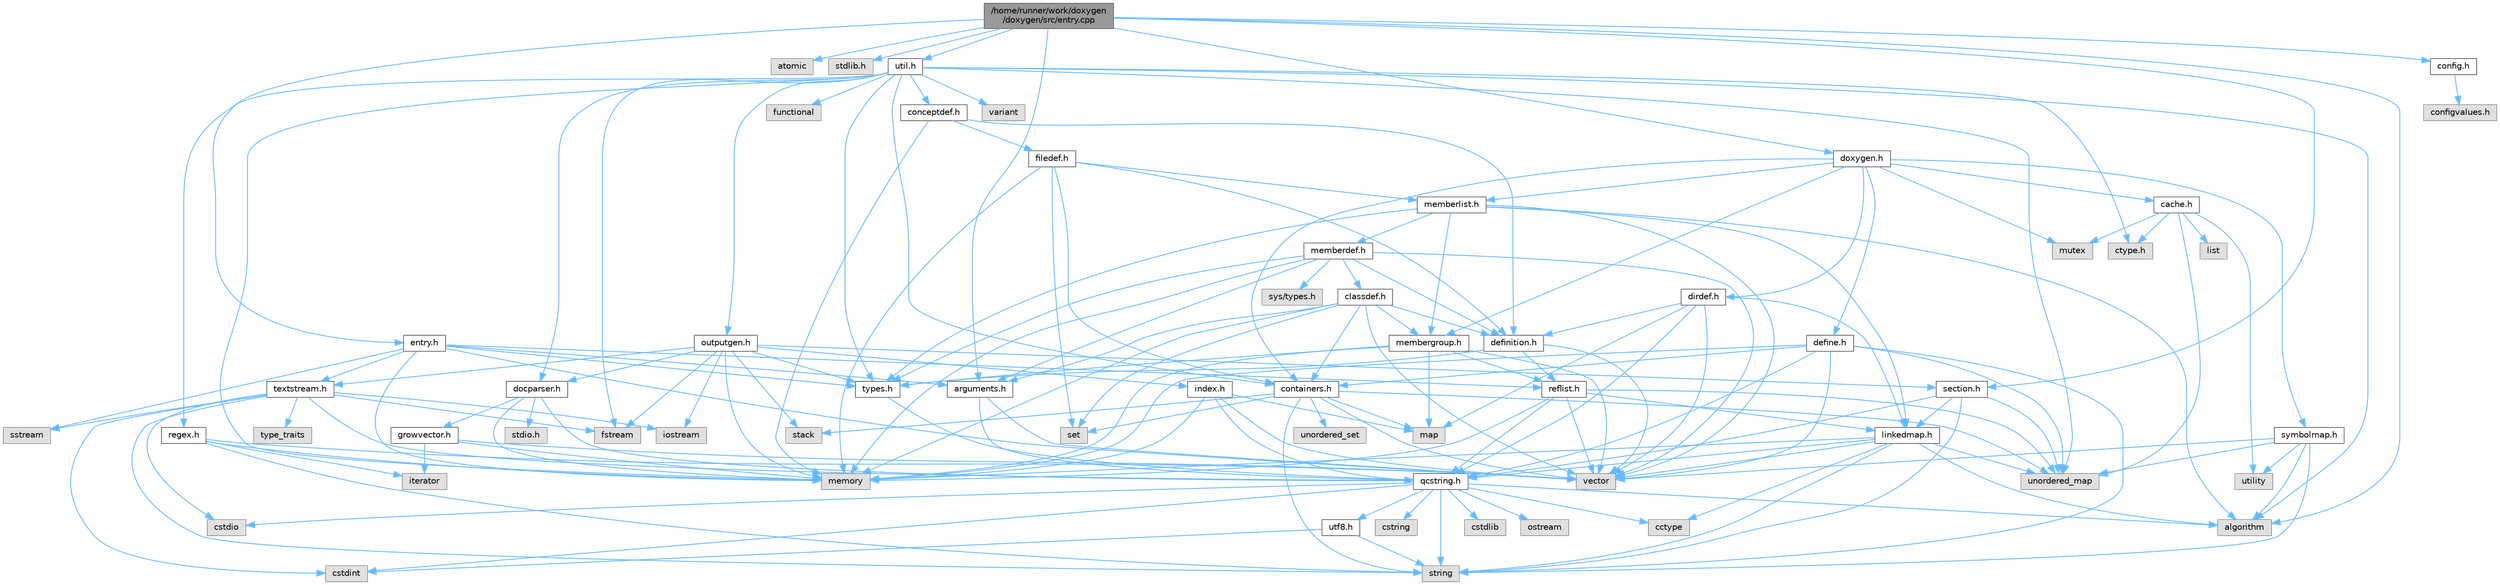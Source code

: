 digraph "/home/runner/work/doxygen/doxygen/src/entry.cpp"
{
 // INTERACTIVE_SVG=YES
 // LATEX_PDF_SIZE
  bgcolor="transparent";
  edge [fontname=Helvetica,fontsize=10,labelfontname=Helvetica,labelfontsize=10];
  node [fontname=Helvetica,fontsize=10,shape=box,height=0.2,width=0.4];
  Node1 [id="Node000001",label="/home/runner/work/doxygen\l/doxygen/src/entry.cpp",height=0.2,width=0.4,color="gray40", fillcolor="grey60", style="filled", fontcolor="black"];
  Node1 -> Node2 [id="edge1_Node000001_Node000002",color="steelblue1",style="solid"];
  Node2 [id="Node000002",label="algorithm",height=0.2,width=0.4,color="grey60", fillcolor="#E0E0E0", style="filled"];
  Node1 -> Node3 [id="edge2_Node000001_Node000003",color="steelblue1",style="solid"];
  Node3 [id="Node000003",label="atomic",height=0.2,width=0.4,color="grey60", fillcolor="#E0E0E0", style="filled"];
  Node1 -> Node4 [id="edge3_Node000001_Node000004",color="steelblue1",style="solid"];
  Node4 [id="Node000004",label="stdlib.h",height=0.2,width=0.4,color="grey60", fillcolor="#E0E0E0", style="filled"];
  Node1 -> Node5 [id="edge4_Node000001_Node000005",color="steelblue1",style="solid"];
  Node5 [id="Node000005",label="entry.h",height=0.2,width=0.4,color="grey40", fillcolor="white", style="filled",URL="$d1/dc6/entry_8h.html",tooltip=" "];
  Node5 -> Node6 [id="edge5_Node000005_Node000006",color="steelblue1",style="solid"];
  Node6 [id="Node000006",label="vector",height=0.2,width=0.4,color="grey60", fillcolor="#E0E0E0", style="filled"];
  Node5 -> Node7 [id="edge6_Node000005_Node000007",color="steelblue1",style="solid"];
  Node7 [id="Node000007",label="memory",height=0.2,width=0.4,color="grey60", fillcolor="#E0E0E0", style="filled"];
  Node5 -> Node8 [id="edge7_Node000005_Node000008",color="steelblue1",style="solid"];
  Node8 [id="Node000008",label="sstream",height=0.2,width=0.4,color="grey60", fillcolor="#E0E0E0", style="filled"];
  Node5 -> Node9 [id="edge8_Node000005_Node000009",color="steelblue1",style="solid"];
  Node9 [id="Node000009",label="types.h",height=0.2,width=0.4,color="grey40", fillcolor="white", style="filled",URL="$d9/d49/types_8h.html",tooltip="This file contains a number of basic enums and types."];
  Node9 -> Node10 [id="edge9_Node000009_Node000010",color="steelblue1",style="solid"];
  Node10 [id="Node000010",label="qcstring.h",height=0.2,width=0.4,color="grey40", fillcolor="white", style="filled",URL="$d7/d5c/qcstring_8h.html",tooltip=" "];
  Node10 -> Node11 [id="edge10_Node000010_Node000011",color="steelblue1",style="solid"];
  Node11 [id="Node000011",label="string",height=0.2,width=0.4,color="grey60", fillcolor="#E0E0E0", style="filled"];
  Node10 -> Node2 [id="edge11_Node000010_Node000002",color="steelblue1",style="solid"];
  Node10 -> Node12 [id="edge12_Node000010_Node000012",color="steelblue1",style="solid"];
  Node12 [id="Node000012",label="cctype",height=0.2,width=0.4,color="grey60", fillcolor="#E0E0E0", style="filled"];
  Node10 -> Node13 [id="edge13_Node000010_Node000013",color="steelblue1",style="solid"];
  Node13 [id="Node000013",label="cstring",height=0.2,width=0.4,color="grey60", fillcolor="#E0E0E0", style="filled"];
  Node10 -> Node14 [id="edge14_Node000010_Node000014",color="steelblue1",style="solid"];
  Node14 [id="Node000014",label="cstdio",height=0.2,width=0.4,color="grey60", fillcolor="#E0E0E0", style="filled"];
  Node10 -> Node15 [id="edge15_Node000010_Node000015",color="steelblue1",style="solid"];
  Node15 [id="Node000015",label="cstdlib",height=0.2,width=0.4,color="grey60", fillcolor="#E0E0E0", style="filled"];
  Node10 -> Node16 [id="edge16_Node000010_Node000016",color="steelblue1",style="solid"];
  Node16 [id="Node000016",label="cstdint",height=0.2,width=0.4,color="grey60", fillcolor="#E0E0E0", style="filled"];
  Node10 -> Node17 [id="edge17_Node000010_Node000017",color="steelblue1",style="solid"];
  Node17 [id="Node000017",label="ostream",height=0.2,width=0.4,color="grey60", fillcolor="#E0E0E0", style="filled"];
  Node10 -> Node18 [id="edge18_Node000010_Node000018",color="steelblue1",style="solid"];
  Node18 [id="Node000018",label="utf8.h",height=0.2,width=0.4,color="grey40", fillcolor="white", style="filled",URL="$db/d7c/utf8_8h.html",tooltip="Various UTF8 related helper functions."];
  Node18 -> Node16 [id="edge19_Node000018_Node000016",color="steelblue1",style="solid"];
  Node18 -> Node11 [id="edge20_Node000018_Node000011",color="steelblue1",style="solid"];
  Node5 -> Node19 [id="edge21_Node000005_Node000019",color="steelblue1",style="solid"];
  Node19 [id="Node000019",label="arguments.h",height=0.2,width=0.4,color="grey40", fillcolor="white", style="filled",URL="$df/d9b/arguments_8h.html",tooltip=" "];
  Node19 -> Node6 [id="edge22_Node000019_Node000006",color="steelblue1",style="solid"];
  Node19 -> Node10 [id="edge23_Node000019_Node000010",color="steelblue1",style="solid"];
  Node5 -> Node20 [id="edge24_Node000005_Node000020",color="steelblue1",style="solid"];
  Node20 [id="Node000020",label="reflist.h",height=0.2,width=0.4,color="grey40", fillcolor="white", style="filled",URL="$d1/d02/reflist_8h.html",tooltip=" "];
  Node20 -> Node6 [id="edge25_Node000020_Node000006",color="steelblue1",style="solid"];
  Node20 -> Node21 [id="edge26_Node000020_Node000021",color="steelblue1",style="solid"];
  Node21 [id="Node000021",label="unordered_map",height=0.2,width=0.4,color="grey60", fillcolor="#E0E0E0", style="filled"];
  Node20 -> Node7 [id="edge27_Node000020_Node000007",color="steelblue1",style="solid"];
  Node20 -> Node10 [id="edge28_Node000020_Node000010",color="steelblue1",style="solid"];
  Node20 -> Node22 [id="edge29_Node000020_Node000022",color="steelblue1",style="solid"];
  Node22 [id="Node000022",label="linkedmap.h",height=0.2,width=0.4,color="grey40", fillcolor="white", style="filled",URL="$da/de1/linkedmap_8h.html",tooltip=" "];
  Node22 -> Node21 [id="edge30_Node000022_Node000021",color="steelblue1",style="solid"];
  Node22 -> Node6 [id="edge31_Node000022_Node000006",color="steelblue1",style="solid"];
  Node22 -> Node7 [id="edge32_Node000022_Node000007",color="steelblue1",style="solid"];
  Node22 -> Node11 [id="edge33_Node000022_Node000011",color="steelblue1",style="solid"];
  Node22 -> Node2 [id="edge34_Node000022_Node000002",color="steelblue1",style="solid"];
  Node22 -> Node12 [id="edge35_Node000022_Node000012",color="steelblue1",style="solid"];
  Node22 -> Node10 [id="edge36_Node000022_Node000010",color="steelblue1",style="solid"];
  Node5 -> Node23 [id="edge37_Node000005_Node000023",color="steelblue1",style="solid"];
  Node23 [id="Node000023",label="textstream.h",height=0.2,width=0.4,color="grey40", fillcolor="white", style="filled",URL="$d4/d7d/textstream_8h.html",tooltip=" "];
  Node23 -> Node11 [id="edge38_Node000023_Node000011",color="steelblue1",style="solid"];
  Node23 -> Node24 [id="edge39_Node000023_Node000024",color="steelblue1",style="solid"];
  Node24 [id="Node000024",label="iostream",height=0.2,width=0.4,color="grey60", fillcolor="#E0E0E0", style="filled"];
  Node23 -> Node8 [id="edge40_Node000023_Node000008",color="steelblue1",style="solid"];
  Node23 -> Node16 [id="edge41_Node000023_Node000016",color="steelblue1",style="solid"];
  Node23 -> Node14 [id="edge42_Node000023_Node000014",color="steelblue1",style="solid"];
  Node23 -> Node25 [id="edge43_Node000023_Node000025",color="steelblue1",style="solid"];
  Node25 [id="Node000025",label="fstream",height=0.2,width=0.4,color="grey60", fillcolor="#E0E0E0", style="filled"];
  Node23 -> Node26 [id="edge44_Node000023_Node000026",color="steelblue1",style="solid"];
  Node26 [id="Node000026",label="type_traits",height=0.2,width=0.4,color="grey60", fillcolor="#E0E0E0", style="filled"];
  Node23 -> Node10 [id="edge45_Node000023_Node000010",color="steelblue1",style="solid"];
  Node1 -> Node27 [id="edge46_Node000001_Node000027",color="steelblue1",style="solid"];
  Node27 [id="Node000027",label="util.h",height=0.2,width=0.4,color="grey40", fillcolor="white", style="filled",URL="$d8/d3c/util_8h.html",tooltip="A bunch of utility functions."];
  Node27 -> Node7 [id="edge47_Node000027_Node000007",color="steelblue1",style="solid"];
  Node27 -> Node21 [id="edge48_Node000027_Node000021",color="steelblue1",style="solid"];
  Node27 -> Node2 [id="edge49_Node000027_Node000002",color="steelblue1",style="solid"];
  Node27 -> Node28 [id="edge50_Node000027_Node000028",color="steelblue1",style="solid"];
  Node28 [id="Node000028",label="functional",height=0.2,width=0.4,color="grey60", fillcolor="#E0E0E0", style="filled"];
  Node27 -> Node25 [id="edge51_Node000027_Node000025",color="steelblue1",style="solid"];
  Node27 -> Node29 [id="edge52_Node000027_Node000029",color="steelblue1",style="solid"];
  Node29 [id="Node000029",label="variant",height=0.2,width=0.4,color="grey60", fillcolor="#E0E0E0", style="filled"];
  Node27 -> Node30 [id="edge53_Node000027_Node000030",color="steelblue1",style="solid"];
  Node30 [id="Node000030",label="ctype.h",height=0.2,width=0.4,color="grey60", fillcolor="#E0E0E0", style="filled"];
  Node27 -> Node9 [id="edge54_Node000027_Node000009",color="steelblue1",style="solid"];
  Node27 -> Node31 [id="edge55_Node000027_Node000031",color="steelblue1",style="solid"];
  Node31 [id="Node000031",label="docparser.h",height=0.2,width=0.4,color="grey40", fillcolor="white", style="filled",URL="$de/d9c/docparser_8h.html",tooltip=" "];
  Node31 -> Node32 [id="edge56_Node000031_Node000032",color="steelblue1",style="solid"];
  Node32 [id="Node000032",label="stdio.h",height=0.2,width=0.4,color="grey60", fillcolor="#E0E0E0", style="filled"];
  Node31 -> Node7 [id="edge57_Node000031_Node000007",color="steelblue1",style="solid"];
  Node31 -> Node10 [id="edge58_Node000031_Node000010",color="steelblue1",style="solid"];
  Node31 -> Node33 [id="edge59_Node000031_Node000033",color="steelblue1",style="solid"];
  Node33 [id="Node000033",label="growvector.h",height=0.2,width=0.4,color="grey40", fillcolor="white", style="filled",URL="$d7/d50/growvector_8h.html",tooltip=" "];
  Node33 -> Node6 [id="edge60_Node000033_Node000006",color="steelblue1",style="solid"];
  Node33 -> Node7 [id="edge61_Node000033_Node000007",color="steelblue1",style="solid"];
  Node33 -> Node34 [id="edge62_Node000033_Node000034",color="steelblue1",style="solid"];
  Node34 [id="Node000034",label="iterator",height=0.2,width=0.4,color="grey60", fillcolor="#E0E0E0", style="filled"];
  Node27 -> Node35 [id="edge63_Node000027_Node000035",color="steelblue1",style="solid"];
  Node35 [id="Node000035",label="containers.h",height=0.2,width=0.4,color="grey40", fillcolor="white", style="filled",URL="$d5/d75/containers_8h.html",tooltip=" "];
  Node35 -> Node6 [id="edge64_Node000035_Node000006",color="steelblue1",style="solid"];
  Node35 -> Node11 [id="edge65_Node000035_Node000011",color="steelblue1",style="solid"];
  Node35 -> Node36 [id="edge66_Node000035_Node000036",color="steelblue1",style="solid"];
  Node36 [id="Node000036",label="set",height=0.2,width=0.4,color="grey60", fillcolor="#E0E0E0", style="filled"];
  Node35 -> Node37 [id="edge67_Node000035_Node000037",color="steelblue1",style="solid"];
  Node37 [id="Node000037",label="map",height=0.2,width=0.4,color="grey60", fillcolor="#E0E0E0", style="filled"];
  Node35 -> Node38 [id="edge68_Node000035_Node000038",color="steelblue1",style="solid"];
  Node38 [id="Node000038",label="unordered_set",height=0.2,width=0.4,color="grey60", fillcolor="#E0E0E0", style="filled"];
  Node35 -> Node21 [id="edge69_Node000035_Node000021",color="steelblue1",style="solid"];
  Node35 -> Node39 [id="edge70_Node000035_Node000039",color="steelblue1",style="solid"];
  Node39 [id="Node000039",label="stack",height=0.2,width=0.4,color="grey60", fillcolor="#E0E0E0", style="filled"];
  Node27 -> Node40 [id="edge71_Node000027_Node000040",color="steelblue1",style="solid"];
  Node40 [id="Node000040",label="outputgen.h",height=0.2,width=0.4,color="grey40", fillcolor="white", style="filled",URL="$df/d06/outputgen_8h.html",tooltip=" "];
  Node40 -> Node7 [id="edge72_Node000040_Node000007",color="steelblue1",style="solid"];
  Node40 -> Node39 [id="edge73_Node000040_Node000039",color="steelblue1",style="solid"];
  Node40 -> Node24 [id="edge74_Node000040_Node000024",color="steelblue1",style="solid"];
  Node40 -> Node25 [id="edge75_Node000040_Node000025",color="steelblue1",style="solid"];
  Node40 -> Node9 [id="edge76_Node000040_Node000009",color="steelblue1",style="solid"];
  Node40 -> Node41 [id="edge77_Node000040_Node000041",color="steelblue1",style="solid"];
  Node41 [id="Node000041",label="index.h",height=0.2,width=0.4,color="grey40", fillcolor="white", style="filled",URL="$d1/db5/index_8h.html",tooltip=" "];
  Node41 -> Node7 [id="edge78_Node000041_Node000007",color="steelblue1",style="solid"];
  Node41 -> Node6 [id="edge79_Node000041_Node000006",color="steelblue1",style="solid"];
  Node41 -> Node37 [id="edge80_Node000041_Node000037",color="steelblue1",style="solid"];
  Node41 -> Node10 [id="edge81_Node000041_Node000010",color="steelblue1",style="solid"];
  Node40 -> Node42 [id="edge82_Node000040_Node000042",color="steelblue1",style="solid"];
  Node42 [id="Node000042",label="section.h",height=0.2,width=0.4,color="grey40", fillcolor="white", style="filled",URL="$d1/d2a/section_8h.html",tooltip=" "];
  Node42 -> Node11 [id="edge83_Node000042_Node000011",color="steelblue1",style="solid"];
  Node42 -> Node21 [id="edge84_Node000042_Node000021",color="steelblue1",style="solid"];
  Node42 -> Node10 [id="edge85_Node000042_Node000010",color="steelblue1",style="solid"];
  Node42 -> Node22 [id="edge86_Node000042_Node000022",color="steelblue1",style="solid"];
  Node40 -> Node23 [id="edge87_Node000040_Node000023",color="steelblue1",style="solid"];
  Node40 -> Node31 [id="edge88_Node000040_Node000031",color="steelblue1",style="solid"];
  Node27 -> Node43 [id="edge89_Node000027_Node000043",color="steelblue1",style="solid"];
  Node43 [id="Node000043",label="regex.h",height=0.2,width=0.4,color="grey40", fillcolor="white", style="filled",URL="$d1/d21/regex_8h.html",tooltip=" "];
  Node43 -> Node7 [id="edge90_Node000043_Node000007",color="steelblue1",style="solid"];
  Node43 -> Node11 [id="edge91_Node000043_Node000011",color="steelblue1",style="solid"];
  Node43 -> Node6 [id="edge92_Node000043_Node000006",color="steelblue1",style="solid"];
  Node43 -> Node34 [id="edge93_Node000043_Node000034",color="steelblue1",style="solid"];
  Node27 -> Node44 [id="edge94_Node000027_Node000044",color="steelblue1",style="solid"];
  Node44 [id="Node000044",label="conceptdef.h",height=0.2,width=0.4,color="grey40", fillcolor="white", style="filled",URL="$da/df1/conceptdef_8h.html",tooltip=" "];
  Node44 -> Node7 [id="edge95_Node000044_Node000007",color="steelblue1",style="solid"];
  Node44 -> Node45 [id="edge96_Node000044_Node000045",color="steelblue1",style="solid"];
  Node45 [id="Node000045",label="definition.h",height=0.2,width=0.4,color="grey40", fillcolor="white", style="filled",URL="$df/da1/definition_8h.html",tooltip=" "];
  Node45 -> Node6 [id="edge97_Node000045_Node000006",color="steelblue1",style="solid"];
  Node45 -> Node9 [id="edge98_Node000045_Node000009",color="steelblue1",style="solid"];
  Node45 -> Node20 [id="edge99_Node000045_Node000020",color="steelblue1",style="solid"];
  Node44 -> Node46 [id="edge100_Node000044_Node000046",color="steelblue1",style="solid"];
  Node46 [id="Node000046",label="filedef.h",height=0.2,width=0.4,color="grey40", fillcolor="white", style="filled",URL="$d4/d3a/filedef_8h.html",tooltip=" "];
  Node46 -> Node7 [id="edge101_Node000046_Node000007",color="steelblue1",style="solid"];
  Node46 -> Node36 [id="edge102_Node000046_Node000036",color="steelblue1",style="solid"];
  Node46 -> Node45 [id="edge103_Node000046_Node000045",color="steelblue1",style="solid"];
  Node46 -> Node47 [id="edge104_Node000046_Node000047",color="steelblue1",style="solid"];
  Node47 [id="Node000047",label="memberlist.h",height=0.2,width=0.4,color="grey40", fillcolor="white", style="filled",URL="$dd/d78/memberlist_8h.html",tooltip=" "];
  Node47 -> Node6 [id="edge105_Node000047_Node000006",color="steelblue1",style="solid"];
  Node47 -> Node2 [id="edge106_Node000047_Node000002",color="steelblue1",style="solid"];
  Node47 -> Node48 [id="edge107_Node000047_Node000048",color="steelblue1",style="solid"];
  Node48 [id="Node000048",label="memberdef.h",height=0.2,width=0.4,color="grey40", fillcolor="white", style="filled",URL="$d4/d46/memberdef_8h.html",tooltip=" "];
  Node48 -> Node6 [id="edge108_Node000048_Node000006",color="steelblue1",style="solid"];
  Node48 -> Node7 [id="edge109_Node000048_Node000007",color="steelblue1",style="solid"];
  Node48 -> Node49 [id="edge110_Node000048_Node000049",color="steelblue1",style="solid"];
  Node49 [id="Node000049",label="sys/types.h",height=0.2,width=0.4,color="grey60", fillcolor="#E0E0E0", style="filled"];
  Node48 -> Node9 [id="edge111_Node000048_Node000009",color="steelblue1",style="solid"];
  Node48 -> Node45 [id="edge112_Node000048_Node000045",color="steelblue1",style="solid"];
  Node48 -> Node19 [id="edge113_Node000048_Node000019",color="steelblue1",style="solid"];
  Node48 -> Node50 [id="edge114_Node000048_Node000050",color="steelblue1",style="solid"];
  Node50 [id="Node000050",label="classdef.h",height=0.2,width=0.4,color="grey40", fillcolor="white", style="filled",URL="$d1/da6/classdef_8h.html",tooltip=" "];
  Node50 -> Node7 [id="edge115_Node000050_Node000007",color="steelblue1",style="solid"];
  Node50 -> Node6 [id="edge116_Node000050_Node000006",color="steelblue1",style="solid"];
  Node50 -> Node36 [id="edge117_Node000050_Node000036",color="steelblue1",style="solid"];
  Node50 -> Node35 [id="edge118_Node000050_Node000035",color="steelblue1",style="solid"];
  Node50 -> Node45 [id="edge119_Node000050_Node000045",color="steelblue1",style="solid"];
  Node50 -> Node19 [id="edge120_Node000050_Node000019",color="steelblue1",style="solid"];
  Node50 -> Node51 [id="edge121_Node000050_Node000051",color="steelblue1",style="solid"];
  Node51 [id="Node000051",label="membergroup.h",height=0.2,width=0.4,color="grey40", fillcolor="white", style="filled",URL="$d9/d11/membergroup_8h.html",tooltip=" "];
  Node51 -> Node6 [id="edge122_Node000051_Node000006",color="steelblue1",style="solid"];
  Node51 -> Node37 [id="edge123_Node000051_Node000037",color="steelblue1",style="solid"];
  Node51 -> Node7 [id="edge124_Node000051_Node000007",color="steelblue1",style="solid"];
  Node51 -> Node9 [id="edge125_Node000051_Node000009",color="steelblue1",style="solid"];
  Node51 -> Node20 [id="edge126_Node000051_Node000020",color="steelblue1",style="solid"];
  Node47 -> Node22 [id="edge127_Node000047_Node000022",color="steelblue1",style="solid"];
  Node47 -> Node9 [id="edge128_Node000047_Node000009",color="steelblue1",style="solid"];
  Node47 -> Node51 [id="edge129_Node000047_Node000051",color="steelblue1",style="solid"];
  Node46 -> Node35 [id="edge130_Node000046_Node000035",color="steelblue1",style="solid"];
  Node1 -> Node42 [id="edge131_Node000001_Node000042",color="steelblue1",style="solid"];
  Node1 -> Node52 [id="edge132_Node000001_Node000052",color="steelblue1",style="solid"];
  Node52 [id="Node000052",label="doxygen.h",height=0.2,width=0.4,color="grey40", fillcolor="white", style="filled",URL="$d1/da1/doxygen_8h.html",tooltip=" "];
  Node52 -> Node53 [id="edge133_Node000052_Node000053",color="steelblue1",style="solid"];
  Node53 [id="Node000053",label="mutex",height=0.2,width=0.4,color="grey60", fillcolor="#E0E0E0", style="filled"];
  Node52 -> Node35 [id="edge134_Node000052_Node000035",color="steelblue1",style="solid"];
  Node52 -> Node51 [id="edge135_Node000052_Node000051",color="steelblue1",style="solid"];
  Node52 -> Node54 [id="edge136_Node000052_Node000054",color="steelblue1",style="solid"];
  Node54 [id="Node000054",label="dirdef.h",height=0.2,width=0.4,color="grey40", fillcolor="white", style="filled",URL="$d6/d15/dirdef_8h.html",tooltip=" "];
  Node54 -> Node6 [id="edge137_Node000054_Node000006",color="steelblue1",style="solid"];
  Node54 -> Node37 [id="edge138_Node000054_Node000037",color="steelblue1",style="solid"];
  Node54 -> Node10 [id="edge139_Node000054_Node000010",color="steelblue1",style="solid"];
  Node54 -> Node22 [id="edge140_Node000054_Node000022",color="steelblue1",style="solid"];
  Node54 -> Node45 [id="edge141_Node000054_Node000045",color="steelblue1",style="solid"];
  Node52 -> Node47 [id="edge142_Node000052_Node000047",color="steelblue1",style="solid"];
  Node52 -> Node55 [id="edge143_Node000052_Node000055",color="steelblue1",style="solid"];
  Node55 [id="Node000055",label="define.h",height=0.2,width=0.4,color="grey40", fillcolor="white", style="filled",URL="$df/d67/define_8h.html",tooltip=" "];
  Node55 -> Node6 [id="edge144_Node000055_Node000006",color="steelblue1",style="solid"];
  Node55 -> Node7 [id="edge145_Node000055_Node000007",color="steelblue1",style="solid"];
  Node55 -> Node11 [id="edge146_Node000055_Node000011",color="steelblue1",style="solid"];
  Node55 -> Node21 [id="edge147_Node000055_Node000021",color="steelblue1",style="solid"];
  Node55 -> Node10 [id="edge148_Node000055_Node000010",color="steelblue1",style="solid"];
  Node55 -> Node35 [id="edge149_Node000055_Node000035",color="steelblue1",style="solid"];
  Node52 -> Node56 [id="edge150_Node000052_Node000056",color="steelblue1",style="solid"];
  Node56 [id="Node000056",label="cache.h",height=0.2,width=0.4,color="grey40", fillcolor="white", style="filled",URL="$d3/d26/cache_8h.html",tooltip=" "];
  Node56 -> Node57 [id="edge151_Node000056_Node000057",color="steelblue1",style="solid"];
  Node57 [id="Node000057",label="list",height=0.2,width=0.4,color="grey60", fillcolor="#E0E0E0", style="filled"];
  Node56 -> Node21 [id="edge152_Node000056_Node000021",color="steelblue1",style="solid"];
  Node56 -> Node53 [id="edge153_Node000056_Node000053",color="steelblue1",style="solid"];
  Node56 -> Node58 [id="edge154_Node000056_Node000058",color="steelblue1",style="solid"];
  Node58 [id="Node000058",label="utility",height=0.2,width=0.4,color="grey60", fillcolor="#E0E0E0", style="filled"];
  Node56 -> Node30 [id="edge155_Node000056_Node000030",color="steelblue1",style="solid"];
  Node52 -> Node59 [id="edge156_Node000052_Node000059",color="steelblue1",style="solid"];
  Node59 [id="Node000059",label="symbolmap.h",height=0.2,width=0.4,color="grey40", fillcolor="white", style="filled",URL="$d7/ddd/symbolmap_8h.html",tooltip=" "];
  Node59 -> Node2 [id="edge157_Node000059_Node000002",color="steelblue1",style="solid"];
  Node59 -> Node21 [id="edge158_Node000059_Node000021",color="steelblue1",style="solid"];
  Node59 -> Node6 [id="edge159_Node000059_Node000006",color="steelblue1",style="solid"];
  Node59 -> Node11 [id="edge160_Node000059_Node000011",color="steelblue1",style="solid"];
  Node59 -> Node58 [id="edge161_Node000059_Node000058",color="steelblue1",style="solid"];
  Node1 -> Node19 [id="edge162_Node000001_Node000019",color="steelblue1",style="solid"];
  Node1 -> Node60 [id="edge163_Node000001_Node000060",color="steelblue1",style="solid"];
  Node60 [id="Node000060",label="config.h",height=0.2,width=0.4,color="grey40", fillcolor="white", style="filled",URL="$db/d16/config_8h.html",tooltip=" "];
  Node60 -> Node61 [id="edge164_Node000060_Node000061",color="steelblue1",style="solid"];
  Node61 [id="Node000061",label="configvalues.h",height=0.2,width=0.4,color="grey60", fillcolor="#E0E0E0", style="filled"];
}
